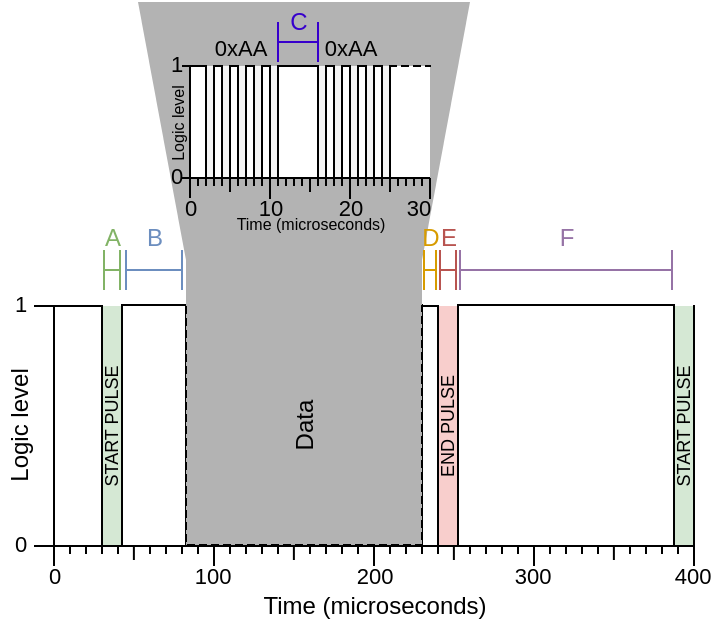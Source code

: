 <mxfile version="12.9.13" type="device"><diagram id="-LvSKuETzAvI5EUrZ2tX" name="Page-1"><mxGraphModel dx="442" dy="338" grid="1" gridSize="2" guides="1" tooltips="1" connect="1" arrows="1" fold="1" page="1" pageScale="1" pageWidth="827" pageHeight="1169" math="0" shadow="0"><root><mxCell id="0"/><mxCell id="1" parent="0"/><mxCell id="C0fEiHyDLn2RpwgU2ioi-88" value="" style="shape=trapezoid;perimeter=trapezoidPerimeter;whiteSpace=wrap;html=1;labelBackgroundColor=none;strokeColor=none;fontColor=#333333;rotation=-180;fillColor=#B3B3B3;size=0.177;" vertex="1" parent="1"><mxGeometry x="122" y="8" width="166" height="158" as="geometry"/></mxCell><mxCell id="rDT69TFVrw3Ahm_1DX8v-3" value="" style="shape=partialRectangle;whiteSpace=wrap;html=1;bottom=1;right=1;left=1;top=0;fillColor=#FFFFFF;routingCenterX=-0.5;shadow=0;strokeColor=#000000;rotation=0;horizontal=1;direction=west;" parent="1" vertex="1"><mxGeometry x="80" y="160" width="24" height="120" as="geometry"/></mxCell><mxCell id="rDT69TFVrw3Ahm_1DX8v-4" value="START PULSE" style="shape=partialRectangle;whiteSpace=wrap;html=1;bottom=0;right=1;left=1;top=1;fillColor=#d5e8d4;routingCenterX=-0.5;shadow=0;strokeColor=#000000;rotation=0;horizontal=0;direction=west;fontSize=9;" parent="1" vertex="1"><mxGeometry x="104" y="160" width="10" height="120" as="geometry"/></mxCell><mxCell id="rDT69TFVrw3Ahm_1DX8v-5" value="" style="shape=partialRectangle;whiteSpace=wrap;html=1;bottom=1;right=1;left=1;top=0;fillColor=#FFFFFF;routingCenterX=-0.5;shadow=0;strokeColor=#000000;rotation=0;horizontal=1;direction=west;" parent="1" vertex="1"><mxGeometry x="114" y="159.5" width="32" height="120" as="geometry"/></mxCell><mxCell id="rDT69TFVrw3Ahm_1DX8v-8" value="" style="shape=partialRectangle;whiteSpace=wrap;html=1;bottom=1;right=1;left=1;top=0;fillColor=#FFFFFF;routingCenterX=-0.5;shadow=0;strokeColor=#000000;rotation=0;horizontal=1;direction=west;" parent="1" vertex="1"><mxGeometry x="264" y="160" width="8" height="120" as="geometry"/></mxCell><mxCell id="rDT69TFVrw3Ahm_1DX8v-21" value="Data" style="shape=partialRectangle;whiteSpace=wrap;html=1;bottom=0;right=1;left=1;top=1;fillColor=#B3B3B3;routingCenterX=-0.5;shadow=0;strokeColor=#000000;rotation=0;horizontal=0;direction=west;dashed=1;" parent="1" vertex="1"><mxGeometry x="146" y="159.5" width="118" height="120" as="geometry"/></mxCell><mxCell id="rDT69TFVrw3Ahm_1DX8v-22" value="END PULSE" style="shape=partialRectangle;whiteSpace=wrap;html=1;bottom=0;right=1;left=1;top=1;fillColor=#f8cecc;routingCenterX=-0.5;shadow=0;strokeColor=#000000;rotation=0;horizontal=0;direction=west;fontSize=9;" parent="1" vertex="1"><mxGeometry x="272" y="160" width="10" height="120" as="geometry"/></mxCell><mxCell id="rDT69TFVrw3Ahm_1DX8v-25" value="" style="shape=crossbar;whiteSpace=wrap;html=1;rounded=1;strokeColor=#000000;fillColor=#B3B3B3;rotation=-90;" parent="1" vertex="1"><mxGeometry x="20" y="210" width="120" height="20" as="geometry"/></mxCell><mxCell id="rDT69TFVrw3Ahm_1DX8v-45" value="" style="group" parent="1" vertex="1" connectable="0"><mxGeometry x="80" y="279.5" width="80" height="10.5" as="geometry"/></mxCell><mxCell id="rDT69TFVrw3Ahm_1DX8v-30" value="" style="endArrow=none;html=1;fontSize=11;" parent="rDT69TFVrw3Ahm_1DX8v-45" edge="1"><mxGeometry width="50" height="50" relative="1" as="geometry"><mxPoint x="24" y="4.5" as="sourcePoint"/><mxPoint x="24.0" y="0.5" as="targetPoint"/></mxGeometry></mxCell><mxCell id="rDT69TFVrw3Ahm_1DX8v-32" value="" style="endArrow=none;html=1;fontSize=11;endSize=6;startSize=6;" parent="rDT69TFVrw3Ahm_1DX8v-45" edge="1"><mxGeometry width="50" height="50" relative="1" as="geometry"><mxPoint x="39.94" y="7.5" as="sourcePoint"/><mxPoint x="39.94" y="0.5" as="targetPoint"/></mxGeometry></mxCell><mxCell id="rDT69TFVrw3Ahm_1DX8v-33" value="" style="endArrow=none;html=1;fontSize=11;" parent="rDT69TFVrw3Ahm_1DX8v-45" edge="1"><mxGeometry width="50" height="50" relative="1" as="geometry"><mxPoint y="0.5" as="sourcePoint"/><mxPoint x="80" y="0.5" as="targetPoint"/></mxGeometry></mxCell><mxCell id="rDT69TFVrw3Ahm_1DX8v-34" value="" style="endArrow=none;html=1;fontSize=11;" parent="rDT69TFVrw3Ahm_1DX8v-45" edge="1"><mxGeometry width="50" height="50" relative="1" as="geometry"><mxPoint y="10.5" as="sourcePoint"/><mxPoint as="targetPoint"/></mxGeometry></mxCell><mxCell id="rDT69TFVrw3Ahm_1DX8v-36" value="" style="endArrow=none;html=1;fontSize=11;" parent="rDT69TFVrw3Ahm_1DX8v-45" edge="1"><mxGeometry width="50" height="50" relative="1" as="geometry"><mxPoint x="32" y="4.5" as="sourcePoint"/><mxPoint x="32.0" y="0.5" as="targetPoint"/></mxGeometry></mxCell><mxCell id="rDT69TFVrw3Ahm_1DX8v-38" value="" style="endArrow=none;html=1;fontSize=11;" parent="rDT69TFVrw3Ahm_1DX8v-45" edge="1"><mxGeometry width="50" height="50" relative="1" as="geometry"><mxPoint x="16" y="4.5" as="sourcePoint"/><mxPoint x="16.0" y="0.5" as="targetPoint"/></mxGeometry></mxCell><mxCell id="rDT69TFVrw3Ahm_1DX8v-39" value="" style="endArrow=none;html=1;fontSize=11;" parent="rDT69TFVrw3Ahm_1DX8v-45" edge="1"><mxGeometry width="50" height="50" relative="1" as="geometry"><mxPoint x="8" y="4.5" as="sourcePoint"/><mxPoint x="8.0" y="0.5" as="targetPoint"/></mxGeometry></mxCell><mxCell id="rDT69TFVrw3Ahm_1DX8v-40" value="" style="endArrow=none;html=1;fontSize=11;" parent="rDT69TFVrw3Ahm_1DX8v-45" edge="1"><mxGeometry width="50" height="50" relative="1" as="geometry"><mxPoint x="80" y="10.5" as="sourcePoint"/><mxPoint x="80" as="targetPoint"/></mxGeometry></mxCell><mxCell id="rDT69TFVrw3Ahm_1DX8v-41" value="" style="endArrow=none;html=1;fontSize=11;" parent="rDT69TFVrw3Ahm_1DX8v-45" edge="1"><mxGeometry width="50" height="50" relative="1" as="geometry"><mxPoint x="64" y="4.5" as="sourcePoint"/><mxPoint x="64.0" y="0.5" as="targetPoint"/></mxGeometry></mxCell><mxCell id="rDT69TFVrw3Ahm_1DX8v-42" value="" style="endArrow=none;html=1;fontSize=11;" parent="rDT69TFVrw3Ahm_1DX8v-45" edge="1"><mxGeometry width="50" height="50" relative="1" as="geometry"><mxPoint x="72" y="4.5" as="sourcePoint"/><mxPoint x="72.0" y="0.5" as="targetPoint"/></mxGeometry></mxCell><mxCell id="rDT69TFVrw3Ahm_1DX8v-43" value="" style="endArrow=none;html=1;fontSize=11;" parent="rDT69TFVrw3Ahm_1DX8v-45" edge="1"><mxGeometry width="50" height="50" relative="1" as="geometry"><mxPoint x="56" y="4.5" as="sourcePoint"/><mxPoint x="56.0" y="0.5" as="targetPoint"/></mxGeometry></mxCell><mxCell id="rDT69TFVrw3Ahm_1DX8v-44" value="" style="endArrow=none;html=1;fontSize=11;" parent="rDT69TFVrw3Ahm_1DX8v-45" edge="1"><mxGeometry width="50" height="50" relative="1" as="geometry"><mxPoint x="48" y="4.5" as="sourcePoint"/><mxPoint x="48.0" y="0.5" as="targetPoint"/></mxGeometry></mxCell><mxCell id="rDT69TFVrw3Ahm_1DX8v-47" value="" style="group" parent="1" vertex="1" connectable="0"><mxGeometry x="160" y="279.5" width="80" height="10.5" as="geometry"/></mxCell><mxCell id="rDT69TFVrw3Ahm_1DX8v-48" value="" style="endArrow=none;html=1;fontSize=11;" parent="rDT69TFVrw3Ahm_1DX8v-47" edge="1"><mxGeometry width="50" height="50" relative="1" as="geometry"><mxPoint x="24" y="4.5" as="sourcePoint"/><mxPoint x="24.0" y="0.5" as="targetPoint"/></mxGeometry></mxCell><mxCell id="rDT69TFVrw3Ahm_1DX8v-49" value="" style="endArrow=none;html=1;fontSize=11;endSize=6;startSize=6;" parent="rDT69TFVrw3Ahm_1DX8v-47" edge="1"><mxGeometry width="50" height="50" relative="1" as="geometry"><mxPoint x="39.94" y="7.5" as="sourcePoint"/><mxPoint x="39.94" y="0.5" as="targetPoint"/></mxGeometry></mxCell><mxCell id="rDT69TFVrw3Ahm_1DX8v-50" value="" style="endArrow=none;html=1;fontSize=11;" parent="rDT69TFVrw3Ahm_1DX8v-47" edge="1"><mxGeometry width="50" height="50" relative="1" as="geometry"><mxPoint y="0.5" as="sourcePoint"/><mxPoint x="80" y="0.5" as="targetPoint"/></mxGeometry></mxCell><mxCell id="rDT69TFVrw3Ahm_1DX8v-51" value="" style="endArrow=none;html=1;fontSize=11;" parent="rDT69TFVrw3Ahm_1DX8v-47" edge="1"><mxGeometry width="50" height="50" relative="1" as="geometry"><mxPoint y="10.5" as="sourcePoint"/><mxPoint as="targetPoint"/></mxGeometry></mxCell><mxCell id="rDT69TFVrw3Ahm_1DX8v-52" value="" style="endArrow=none;html=1;fontSize=11;" parent="rDT69TFVrw3Ahm_1DX8v-47" edge="1"><mxGeometry width="50" height="50" relative="1" as="geometry"><mxPoint x="32" y="4.5" as="sourcePoint"/><mxPoint x="32.0" y="0.5" as="targetPoint"/></mxGeometry></mxCell><mxCell id="rDT69TFVrw3Ahm_1DX8v-53" value="" style="endArrow=none;html=1;fontSize=11;" parent="rDT69TFVrw3Ahm_1DX8v-47" edge="1"><mxGeometry width="50" height="50" relative="1" as="geometry"><mxPoint x="16" y="4.5" as="sourcePoint"/><mxPoint x="16.0" y="0.5" as="targetPoint"/></mxGeometry></mxCell><mxCell id="rDT69TFVrw3Ahm_1DX8v-54" value="" style="endArrow=none;html=1;fontSize=11;" parent="rDT69TFVrw3Ahm_1DX8v-47" edge="1"><mxGeometry width="50" height="50" relative="1" as="geometry"><mxPoint x="8" y="4.5" as="sourcePoint"/><mxPoint x="8.0" y="0.5" as="targetPoint"/></mxGeometry></mxCell><mxCell id="rDT69TFVrw3Ahm_1DX8v-55" value="" style="endArrow=none;html=1;fontSize=11;" parent="rDT69TFVrw3Ahm_1DX8v-47" edge="1"><mxGeometry width="50" height="50" relative="1" as="geometry"><mxPoint x="80" y="10.5" as="sourcePoint"/><mxPoint x="80" as="targetPoint"/></mxGeometry></mxCell><mxCell id="rDT69TFVrw3Ahm_1DX8v-56" value="" style="endArrow=none;html=1;fontSize=11;" parent="rDT69TFVrw3Ahm_1DX8v-47" edge="1"><mxGeometry width="50" height="50" relative="1" as="geometry"><mxPoint x="64" y="4.5" as="sourcePoint"/><mxPoint x="64.0" y="0.5" as="targetPoint"/></mxGeometry></mxCell><mxCell id="rDT69TFVrw3Ahm_1DX8v-57" value="" style="endArrow=none;html=1;fontSize=11;" parent="rDT69TFVrw3Ahm_1DX8v-47" edge="1"><mxGeometry width="50" height="50" relative="1" as="geometry"><mxPoint x="72" y="4.5" as="sourcePoint"/><mxPoint x="72.0" y="0.5" as="targetPoint"/></mxGeometry></mxCell><mxCell id="rDT69TFVrw3Ahm_1DX8v-58" value="" style="endArrow=none;html=1;fontSize=11;" parent="rDT69TFVrw3Ahm_1DX8v-47" edge="1"><mxGeometry width="50" height="50" relative="1" as="geometry"><mxPoint x="56" y="4.5" as="sourcePoint"/><mxPoint x="56.0" y="0.5" as="targetPoint"/></mxGeometry></mxCell><mxCell id="rDT69TFVrw3Ahm_1DX8v-59" value="" style="endArrow=none;html=1;fontSize=11;" parent="rDT69TFVrw3Ahm_1DX8v-47" edge="1"><mxGeometry width="50" height="50" relative="1" as="geometry"><mxPoint x="48" y="4.5" as="sourcePoint"/><mxPoint x="48.0" y="0.5" as="targetPoint"/></mxGeometry></mxCell><mxCell id="rDT69TFVrw3Ahm_1DX8v-60" value="" style="group" parent="1" vertex="1" connectable="0"><mxGeometry x="240" y="279.5" width="80" height="10.5" as="geometry"/></mxCell><mxCell id="rDT69TFVrw3Ahm_1DX8v-61" value="" style="endArrow=none;html=1;fontSize=11;" parent="rDT69TFVrw3Ahm_1DX8v-60" edge="1"><mxGeometry width="50" height="50" relative="1" as="geometry"><mxPoint x="24" y="4.5" as="sourcePoint"/><mxPoint x="24.0" y="0.5" as="targetPoint"/></mxGeometry></mxCell><mxCell id="rDT69TFVrw3Ahm_1DX8v-62" value="" style="endArrow=none;html=1;fontSize=11;endSize=6;startSize=6;" parent="rDT69TFVrw3Ahm_1DX8v-60" edge="1"><mxGeometry width="50" height="50" relative="1" as="geometry"><mxPoint x="39.94" y="7.5" as="sourcePoint"/><mxPoint x="39.94" y="0.5" as="targetPoint"/></mxGeometry></mxCell><mxCell id="rDT69TFVrw3Ahm_1DX8v-63" value="" style="endArrow=none;html=1;fontSize=11;" parent="rDT69TFVrw3Ahm_1DX8v-60" edge="1"><mxGeometry width="50" height="50" relative="1" as="geometry"><mxPoint y="0.5" as="sourcePoint"/><mxPoint x="80" y="0.5" as="targetPoint"/></mxGeometry></mxCell><mxCell id="rDT69TFVrw3Ahm_1DX8v-64" value="" style="endArrow=none;html=1;fontSize=11;" parent="rDT69TFVrw3Ahm_1DX8v-60" edge="1"><mxGeometry width="50" height="50" relative="1" as="geometry"><mxPoint y="10.5" as="sourcePoint"/><mxPoint as="targetPoint"/></mxGeometry></mxCell><mxCell id="rDT69TFVrw3Ahm_1DX8v-65" value="" style="endArrow=none;html=1;fontSize=11;" parent="rDT69TFVrw3Ahm_1DX8v-60" edge="1"><mxGeometry width="50" height="50" relative="1" as="geometry"><mxPoint x="32" y="4.5" as="sourcePoint"/><mxPoint x="32.0" y="0.5" as="targetPoint"/></mxGeometry></mxCell><mxCell id="rDT69TFVrw3Ahm_1DX8v-66" value="" style="endArrow=none;html=1;fontSize=11;" parent="rDT69TFVrw3Ahm_1DX8v-60" edge="1"><mxGeometry width="50" height="50" relative="1" as="geometry"><mxPoint x="16" y="4.5" as="sourcePoint"/><mxPoint x="16.0" y="0.5" as="targetPoint"/></mxGeometry></mxCell><mxCell id="rDT69TFVrw3Ahm_1DX8v-67" value="" style="endArrow=none;html=1;fontSize=11;" parent="rDT69TFVrw3Ahm_1DX8v-60" edge="1"><mxGeometry width="50" height="50" relative="1" as="geometry"><mxPoint x="8" y="4.5" as="sourcePoint"/><mxPoint x="8.0" y="0.5" as="targetPoint"/></mxGeometry></mxCell><mxCell id="rDT69TFVrw3Ahm_1DX8v-68" value="" style="endArrow=none;html=1;fontSize=11;" parent="rDT69TFVrw3Ahm_1DX8v-60" edge="1"><mxGeometry width="50" height="50" relative="1" as="geometry"><mxPoint x="80" y="10.5" as="sourcePoint"/><mxPoint x="80" as="targetPoint"/></mxGeometry></mxCell><mxCell id="rDT69TFVrw3Ahm_1DX8v-69" value="" style="endArrow=none;html=1;fontSize=11;" parent="rDT69TFVrw3Ahm_1DX8v-60" edge="1"><mxGeometry width="50" height="50" relative="1" as="geometry"><mxPoint x="64" y="4.5" as="sourcePoint"/><mxPoint x="64.0" y="0.5" as="targetPoint"/></mxGeometry></mxCell><mxCell id="rDT69TFVrw3Ahm_1DX8v-70" value="" style="endArrow=none;html=1;fontSize=11;" parent="rDT69TFVrw3Ahm_1DX8v-60" edge="1"><mxGeometry width="50" height="50" relative="1" as="geometry"><mxPoint x="72" y="4.5" as="sourcePoint"/><mxPoint x="72.0" y="0.5" as="targetPoint"/></mxGeometry></mxCell><mxCell id="rDT69TFVrw3Ahm_1DX8v-71" value="" style="endArrow=none;html=1;fontSize=11;" parent="rDT69TFVrw3Ahm_1DX8v-60" edge="1"><mxGeometry width="50" height="50" relative="1" as="geometry"><mxPoint x="56" y="4.5" as="sourcePoint"/><mxPoint x="56.0" y="0.5" as="targetPoint"/></mxGeometry></mxCell><mxCell id="rDT69TFVrw3Ahm_1DX8v-72" value="" style="endArrow=none;html=1;fontSize=11;" parent="rDT69TFVrw3Ahm_1DX8v-60" edge="1"><mxGeometry width="50" height="50" relative="1" as="geometry"><mxPoint x="48" y="4.5" as="sourcePoint"/><mxPoint x="48.0" y="0.5" as="targetPoint"/></mxGeometry></mxCell><mxCell id="rDT69TFVrw3Ahm_1DX8v-73" value="" style="group" parent="1" vertex="1" connectable="0"><mxGeometry x="320" y="279.5" width="80" height="10.5" as="geometry"/></mxCell><mxCell id="rDT69TFVrw3Ahm_1DX8v-74" value="" style="endArrow=none;html=1;fontSize=11;" parent="rDT69TFVrw3Ahm_1DX8v-73" edge="1"><mxGeometry width="50" height="50" relative="1" as="geometry"><mxPoint x="24" y="4.5" as="sourcePoint"/><mxPoint x="24.0" y="0.5" as="targetPoint"/></mxGeometry></mxCell><mxCell id="rDT69TFVrw3Ahm_1DX8v-75" value="" style="endArrow=none;html=1;fontSize=11;endSize=6;startSize=6;" parent="rDT69TFVrw3Ahm_1DX8v-73" edge="1"><mxGeometry width="50" height="50" relative="1" as="geometry"><mxPoint x="39.94" y="7.5" as="sourcePoint"/><mxPoint x="39.94" y="0.5" as="targetPoint"/></mxGeometry></mxCell><mxCell id="rDT69TFVrw3Ahm_1DX8v-76" value="" style="endArrow=none;html=1;fontSize=11;" parent="rDT69TFVrw3Ahm_1DX8v-73" edge="1"><mxGeometry width="50" height="50" relative="1" as="geometry"><mxPoint y="0.5" as="sourcePoint"/><mxPoint x="80" y="0.5" as="targetPoint"/></mxGeometry></mxCell><mxCell id="rDT69TFVrw3Ahm_1DX8v-77" value="" style="endArrow=none;html=1;fontSize=11;" parent="rDT69TFVrw3Ahm_1DX8v-73" edge="1"><mxGeometry width="50" height="50" relative="1" as="geometry"><mxPoint y="10.5" as="sourcePoint"/><mxPoint as="targetPoint"/></mxGeometry></mxCell><mxCell id="rDT69TFVrw3Ahm_1DX8v-78" value="" style="endArrow=none;html=1;fontSize=11;" parent="rDT69TFVrw3Ahm_1DX8v-73" edge="1"><mxGeometry width="50" height="50" relative="1" as="geometry"><mxPoint x="32" y="4.5" as="sourcePoint"/><mxPoint x="32.0" y="0.5" as="targetPoint"/></mxGeometry></mxCell><mxCell id="rDT69TFVrw3Ahm_1DX8v-79" value="" style="endArrow=none;html=1;fontSize=11;" parent="rDT69TFVrw3Ahm_1DX8v-73" edge="1"><mxGeometry width="50" height="50" relative="1" as="geometry"><mxPoint x="16" y="4.5" as="sourcePoint"/><mxPoint x="16.0" y="0.5" as="targetPoint"/></mxGeometry></mxCell><mxCell id="rDT69TFVrw3Ahm_1DX8v-80" value="" style="endArrow=none;html=1;fontSize=11;" parent="rDT69TFVrw3Ahm_1DX8v-73" edge="1"><mxGeometry width="50" height="50" relative="1" as="geometry"><mxPoint x="8" y="4.5" as="sourcePoint"/><mxPoint x="8.0" y="0.5" as="targetPoint"/></mxGeometry></mxCell><mxCell id="rDT69TFVrw3Ahm_1DX8v-81" value="" style="endArrow=none;html=1;fontSize=11;" parent="rDT69TFVrw3Ahm_1DX8v-73" edge="1"><mxGeometry width="50" height="50" relative="1" as="geometry"><mxPoint x="80" y="10.5" as="sourcePoint"/><mxPoint x="80" as="targetPoint"/></mxGeometry></mxCell><mxCell id="rDT69TFVrw3Ahm_1DX8v-82" value="" style="endArrow=none;html=1;fontSize=11;" parent="rDT69TFVrw3Ahm_1DX8v-73" edge="1"><mxGeometry width="50" height="50" relative="1" as="geometry"><mxPoint x="64" y="4.5" as="sourcePoint"/><mxPoint x="64.0" y="0.5" as="targetPoint"/></mxGeometry></mxCell><mxCell id="rDT69TFVrw3Ahm_1DX8v-83" value="" style="endArrow=none;html=1;fontSize=11;" parent="rDT69TFVrw3Ahm_1DX8v-73" edge="1"><mxGeometry width="50" height="50" relative="1" as="geometry"><mxPoint x="72" y="4.5" as="sourcePoint"/><mxPoint x="72.0" y="0.5" as="targetPoint"/></mxGeometry></mxCell><mxCell id="rDT69TFVrw3Ahm_1DX8v-84" value="" style="endArrow=none;html=1;fontSize=11;" parent="rDT69TFVrw3Ahm_1DX8v-73" edge="1"><mxGeometry width="50" height="50" relative="1" as="geometry"><mxPoint x="56" y="4.5" as="sourcePoint"/><mxPoint x="56.0" y="0.5" as="targetPoint"/></mxGeometry></mxCell><mxCell id="rDT69TFVrw3Ahm_1DX8v-85" value="" style="endArrow=none;html=1;fontSize=11;" parent="rDT69TFVrw3Ahm_1DX8v-73" edge="1"><mxGeometry width="50" height="50" relative="1" as="geometry"><mxPoint x="48" y="4.5" as="sourcePoint"/><mxPoint x="48.0" y="0.5" as="targetPoint"/></mxGeometry></mxCell><mxCell id="rDT69TFVrw3Ahm_1DX8v-99" value="1" style="text;html=1;align=center;verticalAlign=middle;resizable=0;points=[];autosize=1;fontSize=11;" parent="1" vertex="1"><mxGeometry x="54" y="150" width="18" height="18" as="geometry"/></mxCell><mxCell id="rDT69TFVrw3Ahm_1DX8v-100" value="0" style="text;html=1;align=center;verticalAlign=middle;resizable=0;points=[];autosize=1;fontSize=11;" parent="1" vertex="1"><mxGeometry x="54" y="270" width="18" height="18" as="geometry"/></mxCell><mxCell id="rDT69TFVrw3Ahm_1DX8v-101" value="0" style="text;html=1;align=center;verticalAlign=middle;resizable=0;points=[];autosize=1;fontSize=11;" parent="1" vertex="1"><mxGeometry x="71" y="286" width="18" height="18" as="geometry"/></mxCell><mxCell id="rDT69TFVrw3Ahm_1DX8v-102" value="100&lt;br&gt;" style="text;html=1;align=center;verticalAlign=middle;resizable=0;points=[];autosize=1;fontSize=11;" parent="1" vertex="1"><mxGeometry x="144" y="286" width="30" height="18" as="geometry"/></mxCell><mxCell id="rDT69TFVrw3Ahm_1DX8v-103" value="200" style="text;html=1;align=center;verticalAlign=middle;resizable=0;points=[];autosize=1;fontSize=11;" parent="1" vertex="1"><mxGeometry x="225" y="286" width="30" height="18" as="geometry"/></mxCell><mxCell id="rDT69TFVrw3Ahm_1DX8v-105" value="300" style="text;html=1;align=center;verticalAlign=middle;resizable=0;points=[];autosize=1;fontSize=11;" parent="1" vertex="1"><mxGeometry x="304" y="286" width="30" height="18" as="geometry"/></mxCell><mxCell id="rDT69TFVrw3Ahm_1DX8v-106" value="400" style="text;html=1;align=center;verticalAlign=middle;resizable=0;points=[];autosize=1;fontSize=11;" parent="1" vertex="1"><mxGeometry x="384" y="286" width="30" height="18" as="geometry"/></mxCell><mxCell id="C0fEiHyDLn2RpwgU2ioi-1" value="" style="shape=partialRectangle;whiteSpace=wrap;html=1;bottom=1;right=1;left=1;top=0;fillColor=#FFFFFF;routingCenterX=-0.5;shadow=0;strokeColor=#000000;rotation=0;horizontal=1;direction=west;" vertex="1" parent="1"><mxGeometry x="282" y="159.5" width="108" height="120" as="geometry"/></mxCell><mxCell id="C0fEiHyDLn2RpwgU2ioi-2" value="START PULSE" style="shape=partialRectangle;whiteSpace=wrap;html=1;bottom=0;right=1;left=1;top=1;fillColor=#d5e8d4;routingCenterX=-0.5;shadow=0;strokeColor=#000000;rotation=0;horizontal=0;direction=west;fontSize=9;" vertex="1" parent="1"><mxGeometry x="390" y="160" width="10" height="120" as="geometry"/></mxCell><mxCell id="C0fEiHyDLn2RpwgU2ioi-3" value="Time (microseconds)" style="text;html=1;align=center;verticalAlign=middle;resizable=0;points=[];autosize=1;" vertex="1" parent="1"><mxGeometry x="178" y="300" width="124" height="20" as="geometry"/></mxCell><mxCell id="C0fEiHyDLn2RpwgU2ioi-4" value="Logic level" style="text;html=1;align=center;verticalAlign=middle;resizable=0;points=[];autosize=1;rotation=-90;" vertex="1" parent="1"><mxGeometry x="29" y="210" width="68" height="20" as="geometry"/></mxCell><mxCell id="C0fEiHyDLn2RpwgU2ioi-5" value="" style="shape=crossbar;whiteSpace=wrap;html=1;rounded=1;strokeColor=#82b366;fillColor=#d5e8d4;rotation=0;" vertex="1" parent="1"><mxGeometry x="105" y="132" width="8" height="20" as="geometry"/></mxCell><mxCell id="C0fEiHyDLn2RpwgU2ioi-6" value="" style="shape=crossbar;whiteSpace=wrap;html=1;rounded=1;fillColor=#ffe6cc;strokeColor=#d79b00;" vertex="1" parent="1"><mxGeometry x="265" y="132" width="6" height="20" as="geometry"/></mxCell><mxCell id="C0fEiHyDLn2RpwgU2ioi-9" value="" style="shape=crossbar;whiteSpace=wrap;html=1;rounded=1;strokeColor=#6c8ebf;fillColor=#dae8fc;rotation=0;" vertex="1" parent="1"><mxGeometry x="116" y="132" width="28" height="20" as="geometry"/></mxCell><mxCell id="C0fEiHyDLn2RpwgU2ioi-10" value="" style="shape=crossbar;whiteSpace=wrap;html=1;rounded=1;fillColor=#f8cecc;strokeColor=#b85450;" vertex="1" parent="1"><mxGeometry x="273" y="132" width="8" height="20" as="geometry"/></mxCell><mxCell id="C0fEiHyDLn2RpwgU2ioi-11" value="" style="shape=crossbar;whiteSpace=wrap;html=1;rounded=1;fillColor=#e1d5e7;strokeColor=#9673a6;" vertex="1" parent="1"><mxGeometry x="283" y="132" width="106" height="20" as="geometry"/></mxCell><mxCell id="C0fEiHyDLn2RpwgU2ioi-12" value="A" style="text;html=1;align=center;verticalAlign=middle;resizable=0;points=[];autosize=1;fontColor=#82B366;strokeColor=none;" vertex="1" parent="1"><mxGeometry x="99" y="116" width="20" height="20" as="geometry"/></mxCell><mxCell id="C0fEiHyDLn2RpwgU2ioi-13" value="B" style="text;html=1;align=center;verticalAlign=middle;resizable=0;points=[];autosize=1;fontColor=#6C8EBF;strokeColor=none;" vertex="1" parent="1"><mxGeometry x="120" y="116" width="20" height="20" as="geometry"/></mxCell><mxCell id="C0fEiHyDLn2RpwgU2ioi-14" value="D" style="text;html=1;align=center;verticalAlign=middle;resizable=0;points=[];autosize=1;fontColor=#D79B00;strokeColor=none;labelBackgroundColor=none;" vertex="1" parent="1"><mxGeometry x="258" y="116" width="20" height="20" as="geometry"/></mxCell><mxCell id="C0fEiHyDLn2RpwgU2ioi-15" value="E" style="text;html=1;align=center;verticalAlign=middle;resizable=0;points=[];autosize=1;fontColor=#B85450;strokeColor=none;labelBackgroundColor=none;" vertex="1" parent="1"><mxGeometry x="267" y="116" width="20" height="20" as="geometry"/></mxCell><mxCell id="C0fEiHyDLn2RpwgU2ioi-16" value="F" style="text;html=1;align=center;verticalAlign=middle;resizable=0;points=[];autosize=1;fontColor=#9673A6;strokeColor=none;labelBackgroundColor=none;" vertex="1" parent="1"><mxGeometry x="327" y="116" width="18" height="20" as="geometry"/></mxCell><mxCell id="C0fEiHyDLn2RpwgU2ioi-17" value="" style="shape=partialRectangle;whiteSpace=wrap;html=1;bottom=0;right=0;left=0;top=0;fillColor=#B3B3B3;routingCenterX=-0.5;shadow=0;strokeColor=#000000;rotation=0;horizontal=0;direction=west;dashed=1;" vertex="1" parent="1"><mxGeometry x="146" y="130" width="118" height="29.5" as="geometry"/></mxCell><mxCell id="C0fEiHyDLn2RpwgU2ioi-18" value="" style="shape=partialRectangle;whiteSpace=wrap;html=1;bottom=1;right=1;left=1;top=0;fillColor=#FFFFFF;routingCenterX=-0.5;shadow=0;strokeColor=#000000;rotation=0;horizontal=1;direction=west;" vertex="1" parent="1"><mxGeometry x="148" y="40" width="8" height="56" as="geometry"/></mxCell><mxCell id="C0fEiHyDLn2RpwgU2ioi-19" value="" style="shape=partialRectangle;whiteSpace=wrap;html=1;bottom=0;right=1;left=1;top=1;routingCenterX=-0.5;shadow=0;rotation=0;horizontal=0;direction=west;fontSize=9;fillColor=#f5f5f5;strokeColor=#000000;fontColor=#333333;" vertex="1" parent="1"><mxGeometry x="156" y="40" width="4" height="56" as="geometry"/></mxCell><mxCell id="C0fEiHyDLn2RpwgU2ioi-21" value="" style="shape=crossbar;whiteSpace=wrap;html=1;rounded=1;strokeColor=#000000;fillColor=#B3B3B3;rotation=-90;" vertex="1" parent="1"><mxGeometry x="120" y="64" width="56" height="8" as="geometry"/></mxCell><mxCell id="C0fEiHyDLn2RpwgU2ioi-37" value="1" style="text;html=1;align=center;verticalAlign=middle;resizable=0;points=[];autosize=1;fontSize=11;" vertex="1" parent="1"><mxGeometry x="132" y="30" width="18" height="18" as="geometry"/></mxCell><mxCell id="C0fEiHyDLn2RpwgU2ioi-38" value="0" style="text;html=1;align=center;verticalAlign=middle;resizable=0;points=[];autosize=1;fontSize=11;" vertex="1" parent="1"><mxGeometry x="132" y="86" width="18" height="18" as="geometry"/></mxCell><mxCell id="C0fEiHyDLn2RpwgU2ioi-39" value="0" style="text;html=1;align=center;verticalAlign=middle;resizable=0;points=[];autosize=1;fontSize=11;" vertex="1" parent="1"><mxGeometry x="139" y="102" width="18" height="18" as="geometry"/></mxCell><mxCell id="C0fEiHyDLn2RpwgU2ioi-48" value="" style="shape=partialRectangle;whiteSpace=wrap;html=1;bottom=1;right=1;left=1;top=0;fillColor=#FFFFFF;routingCenterX=-0.5;shadow=0;strokeColor=#000000;rotation=0;horizontal=1;direction=west;" vertex="1" parent="1"><mxGeometry x="160" y="40" width="4" height="56" as="geometry"/></mxCell><mxCell id="C0fEiHyDLn2RpwgU2ioi-49" value="" style="shape=partialRectangle;whiteSpace=wrap;html=1;bottom=0;right=1;left=1;top=1;routingCenterX=-0.5;shadow=0;rotation=0;horizontal=0;direction=west;fontSize=9;fontColor=#333333;fillColor=#f5f5f5;" vertex="1" parent="1"><mxGeometry x="164" y="40" width="4" height="56" as="geometry"/></mxCell><mxCell id="C0fEiHyDLn2RpwgU2ioi-50" value="" style="shape=partialRectangle;whiteSpace=wrap;html=1;bottom=1;right=1;left=1;top=0;fillColor=#FFFFFF;routingCenterX=-0.5;shadow=0;strokeColor=#000000;rotation=0;horizontal=1;direction=west;" vertex="1" parent="1"><mxGeometry x="168" y="40" width="4" height="56" as="geometry"/></mxCell><mxCell id="C0fEiHyDLn2RpwgU2ioi-51" value="" style="shape=partialRectangle;whiteSpace=wrap;html=1;bottom=0;right=1;left=1;top=1;routingCenterX=-0.5;shadow=0;rotation=0;horizontal=0;direction=west;fontSize=9;fontColor=#333333;fillColor=#f5f5f5;" vertex="1" parent="1"><mxGeometry x="172" y="40" width="4" height="56" as="geometry"/></mxCell><mxCell id="C0fEiHyDLn2RpwgU2ioi-52" value="" style="shape=partialRectangle;whiteSpace=wrap;html=1;bottom=1;right=1;left=1;top=0;fillColor=#FFFFFF;routingCenterX=-0.5;shadow=0;strokeColor=#000000;rotation=0;horizontal=1;direction=west;" vertex="1" parent="1"><mxGeometry x="176" y="40" width="4" height="56" as="geometry"/></mxCell><mxCell id="C0fEiHyDLn2RpwgU2ioi-53" value="" style="shape=partialRectangle;whiteSpace=wrap;html=1;bottom=0;right=1;left=1;top=1;routingCenterX=-0.5;shadow=0;rotation=0;horizontal=0;direction=west;fontSize=9;fontColor=#333333;fillColor=#f5f5f5;" vertex="1" parent="1"><mxGeometry x="180" y="40" width="4" height="56" as="geometry"/></mxCell><mxCell id="C0fEiHyDLn2RpwgU2ioi-54" value="" style="shape=partialRectangle;whiteSpace=wrap;html=1;bottom=1;right=1;left=1;top=0;fillColor=#FFFFFF;routingCenterX=-0.5;shadow=0;strokeColor=#000000;rotation=0;horizontal=1;direction=west;" vertex="1" parent="1"><mxGeometry x="184" y="40" width="4" height="56" as="geometry"/></mxCell><mxCell id="C0fEiHyDLn2RpwgU2ioi-55" value="" style="shape=partialRectangle;whiteSpace=wrap;html=1;bottom=0;right=1;left=1;top=1;routingCenterX=-0.5;shadow=0;rotation=0;horizontal=0;direction=west;fontSize=9;fontColor=#333333;fillColor=#f5f5f5;" vertex="1" parent="1"><mxGeometry x="188" y="40" width="4" height="56" as="geometry"/></mxCell><mxCell id="C0fEiHyDLn2RpwgU2ioi-56" value="" style="shape=partialRectangle;whiteSpace=wrap;html=1;bottom=1;right=1;left=1;top=0;fillColor=#FFFFFF;routingCenterX=-0.5;shadow=0;strokeColor=#000000;rotation=0;horizontal=1;direction=west;" vertex="1" parent="1"><mxGeometry x="192" y="40" width="20" height="56" as="geometry"/></mxCell><mxCell id="C0fEiHyDLn2RpwgU2ioi-68" value="" style="shape=partialRectangle;whiteSpace=wrap;html=1;bottom=0;right=1;left=1;top=1;routingCenterX=-0.5;shadow=0;rotation=0;horizontal=0;direction=west;fontSize=9;fillColor=#f5f5f5;strokeColor=#000000;fontColor=#333333;" vertex="1" parent="1"><mxGeometry x="212" y="40" width="4" height="56" as="geometry"/></mxCell><mxCell id="C0fEiHyDLn2RpwgU2ioi-69" value="" style="shape=partialRectangle;whiteSpace=wrap;html=1;bottom=1;right=1;left=1;top=0;fillColor=#FFFFFF;routingCenterX=-0.5;shadow=0;strokeColor=#000000;rotation=0;horizontal=1;direction=west;" vertex="1" parent="1"><mxGeometry x="216" y="40" width="4" height="56" as="geometry"/></mxCell><mxCell id="C0fEiHyDLn2RpwgU2ioi-70" value="" style="shape=partialRectangle;whiteSpace=wrap;html=1;bottom=0;right=1;left=1;top=1;routingCenterX=-0.5;shadow=0;rotation=0;horizontal=0;direction=west;fontSize=9;fontColor=#333333;fillColor=#f5f5f5;" vertex="1" parent="1"><mxGeometry x="220" y="40" width="4" height="56" as="geometry"/></mxCell><mxCell id="C0fEiHyDLn2RpwgU2ioi-71" value="" style="shape=partialRectangle;whiteSpace=wrap;html=1;bottom=1;right=1;left=1;top=0;fillColor=#FFFFFF;routingCenterX=-0.5;shadow=0;strokeColor=#000000;rotation=0;horizontal=1;direction=west;" vertex="1" parent="1"><mxGeometry x="224" y="40" width="4" height="56" as="geometry"/></mxCell><mxCell id="C0fEiHyDLn2RpwgU2ioi-72" value="" style="shape=partialRectangle;whiteSpace=wrap;html=1;bottom=0;right=1;left=1;top=1;routingCenterX=-0.5;shadow=0;rotation=0;horizontal=0;direction=west;fontSize=9;fontColor=#333333;fillColor=#f5f5f5;" vertex="1" parent="1"><mxGeometry x="228" y="40" width="4" height="56" as="geometry"/></mxCell><mxCell id="C0fEiHyDLn2RpwgU2ioi-73" value="" style="shape=partialRectangle;whiteSpace=wrap;html=1;bottom=1;right=1;left=1;top=0;fillColor=#FFFFFF;routingCenterX=-0.5;shadow=0;strokeColor=#000000;rotation=0;horizontal=1;direction=west;" vertex="1" parent="1"><mxGeometry x="232" y="40" width="4" height="56" as="geometry"/></mxCell><mxCell id="C0fEiHyDLn2RpwgU2ioi-74" value="" style="shape=partialRectangle;whiteSpace=wrap;html=1;bottom=0;right=1;left=1;top=1;routingCenterX=-0.5;shadow=0;rotation=0;horizontal=0;direction=west;fontSize=9;fontColor=#333333;fillColor=#f5f5f5;" vertex="1" parent="1"><mxGeometry x="236" y="40" width="4" height="56" as="geometry"/></mxCell><mxCell id="C0fEiHyDLn2RpwgU2ioi-75" value="" style="shape=partialRectangle;whiteSpace=wrap;html=1;bottom=1;right=1;left=1;top=0;fillColor=#FFFFFF;routingCenterX=-0.5;shadow=0;strokeColor=#000000;rotation=0;horizontal=1;direction=west;" vertex="1" parent="1"><mxGeometry x="240" y="40" width="4" height="56" as="geometry"/></mxCell><mxCell id="C0fEiHyDLn2RpwgU2ioi-23" value="" style="endArrow=none;html=1;fontSize=11;" edge="1" parent="1"><mxGeometry width="50" height="50" relative="1" as="geometry"><mxPoint x="160" y="100" as="sourcePoint"/><mxPoint x="160.0" y="96.0" as="targetPoint"/></mxGeometry></mxCell><mxCell id="C0fEiHyDLn2RpwgU2ioi-24" value="" style="endArrow=none;html=1;fontSize=11;endSize=6;startSize=6;" edge="1" parent="1"><mxGeometry width="50" height="50" relative="1" as="geometry"><mxPoint x="168" y="103" as="sourcePoint"/><mxPoint x="168.0" y="96.0" as="targetPoint"/></mxGeometry></mxCell><mxCell id="C0fEiHyDLn2RpwgU2ioi-26" value="" style="endArrow=none;html=1;fontSize=11;" edge="1" parent="1"><mxGeometry width="50" height="50" relative="1" as="geometry"><mxPoint x="148" y="106" as="sourcePoint"/><mxPoint x="148" y="95.5" as="targetPoint"/></mxGeometry></mxCell><mxCell id="C0fEiHyDLn2RpwgU2ioi-27" value="" style="endArrow=none;html=1;fontSize=11;" edge="1" parent="1"><mxGeometry width="50" height="50" relative="1" as="geometry"><mxPoint x="164" y="100.0" as="sourcePoint"/><mxPoint x="164.0" y="96.0" as="targetPoint"/></mxGeometry></mxCell><mxCell id="C0fEiHyDLn2RpwgU2ioi-28" value="" style="endArrow=none;html=1;fontSize=11;" edge="1" parent="1"><mxGeometry width="50" height="50" relative="1" as="geometry"><mxPoint x="156" y="100.0" as="sourcePoint"/><mxPoint x="156.0" y="96.0" as="targetPoint"/></mxGeometry></mxCell><mxCell id="C0fEiHyDLn2RpwgU2ioi-29" value="" style="endArrow=none;html=1;fontSize=11;" edge="1" parent="1"><mxGeometry width="50" height="50" relative="1" as="geometry"><mxPoint x="151.99" y="100.0" as="sourcePoint"/><mxPoint x="151.99" y="96.0" as="targetPoint"/></mxGeometry></mxCell><mxCell id="C0fEiHyDLn2RpwgU2ioi-41" value="" style="endArrow=none;html=1;fontSize=11;" edge="1" parent="1"><mxGeometry width="50" height="50" relative="1" as="geometry"><mxPoint x="184" y="100" as="sourcePoint"/><mxPoint x="184.0" y="96.0" as="targetPoint"/></mxGeometry></mxCell><mxCell id="C0fEiHyDLn2RpwgU2ioi-44" value="" style="endArrow=none;html=1;fontSize=11;" edge="1" parent="1"><mxGeometry width="50" height="50" relative="1" as="geometry"><mxPoint x="176" y="100.0" as="sourcePoint"/><mxPoint x="176.0" y="96.0" as="targetPoint"/></mxGeometry></mxCell><mxCell id="C0fEiHyDLn2RpwgU2ioi-45" value="" style="endArrow=none;html=1;fontSize=11;" edge="1" parent="1"><mxGeometry width="50" height="50" relative="1" as="geometry"><mxPoint x="180" y="100.0" as="sourcePoint"/><mxPoint x="180.0" y="96.0" as="targetPoint"/></mxGeometry></mxCell><mxCell id="C0fEiHyDLn2RpwgU2ioi-47" value="" style="endArrow=none;html=1;fontSize=11;" edge="1" parent="1"><mxGeometry width="50" height="50" relative="1" as="geometry"><mxPoint x="172" y="100.0" as="sourcePoint"/><mxPoint x="172.0" y="96.0" as="targetPoint"/></mxGeometry></mxCell><mxCell id="C0fEiHyDLn2RpwgU2ioi-57" value="" style="endArrow=none;html=1;fontSize=11;" edge="1" parent="1"><mxGeometry width="50" height="50" relative="1" as="geometry"><mxPoint x="188" y="106.5" as="sourcePoint"/><mxPoint x="188" y="96" as="targetPoint"/></mxGeometry></mxCell><mxCell id="C0fEiHyDLn2RpwgU2ioi-58" value="" style="endArrow=none;html=1;fontSize=11;" edge="1" parent="1"><mxGeometry width="50" height="50" relative="1" as="geometry"><mxPoint x="200.01" y="100" as="sourcePoint"/><mxPoint x="200.01" y="96.0" as="targetPoint"/></mxGeometry></mxCell><mxCell id="C0fEiHyDLn2RpwgU2ioi-59" value="" style="endArrow=none;html=1;fontSize=11;endSize=6;startSize=6;" edge="1" parent="1"><mxGeometry width="50" height="50" relative="1" as="geometry"><mxPoint x="208.01" y="103" as="sourcePoint"/><mxPoint x="208.01" y="96.0" as="targetPoint"/></mxGeometry></mxCell><mxCell id="C0fEiHyDLn2RpwgU2ioi-60" value="" style="endArrow=none;html=1;fontSize=11;" edge="1" parent="1"><mxGeometry width="50" height="50" relative="1" as="geometry"><mxPoint x="204.01" y="100.0" as="sourcePoint"/><mxPoint x="204.01" y="96.0" as="targetPoint"/></mxGeometry></mxCell><mxCell id="C0fEiHyDLn2RpwgU2ioi-61" value="" style="endArrow=none;html=1;fontSize=11;" edge="1" parent="1"><mxGeometry width="50" height="50" relative="1" as="geometry"><mxPoint x="196.01" y="100.0" as="sourcePoint"/><mxPoint x="196.01" y="96.0" as="targetPoint"/></mxGeometry></mxCell><mxCell id="C0fEiHyDLn2RpwgU2ioi-62" value="" style="endArrow=none;html=1;fontSize=11;" edge="1" parent="1"><mxGeometry width="50" height="50" relative="1" as="geometry"><mxPoint x="192.0" y="100.0" as="sourcePoint"/><mxPoint x="192.0" y="96.0" as="targetPoint"/></mxGeometry></mxCell><mxCell id="C0fEiHyDLn2RpwgU2ioi-63" value="" style="endArrow=none;html=1;fontSize=11;" edge="1" parent="1"><mxGeometry width="50" height="50" relative="1" as="geometry"><mxPoint x="224.01" y="100" as="sourcePoint"/><mxPoint x="224.01" y="96.0" as="targetPoint"/></mxGeometry></mxCell><mxCell id="C0fEiHyDLn2RpwgU2ioi-64" value="" style="endArrow=none;html=1;fontSize=11;" edge="1" parent="1"><mxGeometry width="50" height="50" relative="1" as="geometry"><mxPoint x="216.01" y="100.0" as="sourcePoint"/><mxPoint x="216.01" y="96.0" as="targetPoint"/></mxGeometry></mxCell><mxCell id="C0fEiHyDLn2RpwgU2ioi-65" value="" style="endArrow=none;html=1;fontSize=11;" edge="1" parent="1"><mxGeometry width="50" height="50" relative="1" as="geometry"><mxPoint x="220.01" y="100.0" as="sourcePoint"/><mxPoint x="220.01" y="96.0" as="targetPoint"/></mxGeometry></mxCell><mxCell id="C0fEiHyDLn2RpwgU2ioi-66" value="" style="endArrow=none;html=1;fontSize=11;" edge="1" parent="1"><mxGeometry width="50" height="50" relative="1" as="geometry"><mxPoint x="212.01" y="100.0" as="sourcePoint"/><mxPoint x="212.01" y="96.0" as="targetPoint"/></mxGeometry></mxCell><mxCell id="C0fEiHyDLn2RpwgU2ioi-67" value="" style="endArrow=none;html=1;fontSize=11;" edge="1" parent="1"><mxGeometry width="50" height="50" relative="1" as="geometry"><mxPoint x="228.01" y="106.5" as="sourcePoint"/><mxPoint x="228.01" y="96" as="targetPoint"/></mxGeometry></mxCell><mxCell id="C0fEiHyDLn2RpwgU2ioi-77" value="" style="endArrow=none;html=1;fontSize=11;" edge="1" parent="1"><mxGeometry width="50" height="50" relative="1" as="geometry"><mxPoint x="240.01" y="100" as="sourcePoint"/><mxPoint x="240.01" y="96.0" as="targetPoint"/></mxGeometry></mxCell><mxCell id="C0fEiHyDLn2RpwgU2ioi-80" value="" style="endArrow=none;html=1;fontSize=11;" edge="1" parent="1"><mxGeometry width="50" height="50" relative="1" as="geometry"><mxPoint x="236.01" y="100.0" as="sourcePoint"/><mxPoint x="236.01" y="96.0" as="targetPoint"/></mxGeometry></mxCell><mxCell id="C0fEiHyDLn2RpwgU2ioi-81" value="" style="endArrow=none;html=1;fontSize=11;" edge="1" parent="1"><mxGeometry width="50" height="50" relative="1" as="geometry"><mxPoint x="232.0" y="100.0" as="sourcePoint"/><mxPoint x="232.0" y="96.0" as="targetPoint"/></mxGeometry></mxCell><mxCell id="C0fEiHyDLn2RpwgU2ioi-87" value="" style="shape=partialRectangle;whiteSpace=wrap;html=1;bottom=1;right=0;left=0;top=0;fillColor=#FFFFFF;routingCenterX=-0.5;shadow=0;strokeColor=#000000;rotation=0;horizontal=1;direction=west;dashed=1;" vertex="1" parent="1"><mxGeometry x="248" y="40" width="20" height="56" as="geometry"/></mxCell><mxCell id="C0fEiHyDLn2RpwgU2ioi-79" value="" style="endArrow=none;html=1;fontSize=11;" edge="1" parent="1"><mxGeometry width="50" height="50" relative="1" as="geometry"><mxPoint x="244.01" y="100.0" as="sourcePoint"/><mxPoint x="244.01" y="96.0" as="targetPoint"/></mxGeometry></mxCell><mxCell id="C0fEiHyDLn2RpwgU2ioi-78" value="" style="endArrow=none;html=1;fontSize=11;endSize=6;startSize=6;" edge="1" parent="1"><mxGeometry width="50" height="50" relative="1" as="geometry"><mxPoint x="248.01" y="103" as="sourcePoint"/><mxPoint x="248.01" y="96.0" as="targetPoint"/></mxGeometry></mxCell><mxCell id="C0fEiHyDLn2RpwgU2ioi-82" value="" style="endArrow=none;html=1;fontSize=11;" edge="1" parent="1"><mxGeometry width="50" height="50" relative="1" as="geometry"><mxPoint x="264.01" y="100" as="sourcePoint"/><mxPoint x="264.01" y="96.0" as="targetPoint"/></mxGeometry></mxCell><mxCell id="C0fEiHyDLn2RpwgU2ioi-83" value="" style="endArrow=none;html=1;fontSize=11;" edge="1" parent="1"><mxGeometry width="50" height="50" relative="1" as="geometry"><mxPoint x="256.01" y="100.0" as="sourcePoint"/><mxPoint x="256.01" y="96.0" as="targetPoint"/></mxGeometry></mxCell><mxCell id="C0fEiHyDLn2RpwgU2ioi-84" value="" style="endArrow=none;html=1;fontSize=11;" edge="1" parent="1"><mxGeometry width="50" height="50" relative="1" as="geometry"><mxPoint x="260.01" y="100.0" as="sourcePoint"/><mxPoint x="260.01" y="96.0" as="targetPoint"/></mxGeometry></mxCell><mxCell id="C0fEiHyDLn2RpwgU2ioi-85" value="" style="endArrow=none;html=1;fontSize=11;" edge="1" parent="1"><mxGeometry width="50" height="50" relative="1" as="geometry"><mxPoint x="252.01" y="100.0" as="sourcePoint"/><mxPoint x="252.01" y="96.0" as="targetPoint"/></mxGeometry></mxCell><mxCell id="C0fEiHyDLn2RpwgU2ioi-86" value="" style="endArrow=none;html=1;fontSize=11;" edge="1" parent="1"><mxGeometry width="50" height="50" relative="1" as="geometry"><mxPoint x="268.01" y="106.5" as="sourcePoint"/><mxPoint x="268.01" y="96" as="targetPoint"/></mxGeometry></mxCell><mxCell id="C0fEiHyDLn2RpwgU2ioi-25" value="" style="endArrow=none;html=1;fontSize=11;" edge="1" parent="1"><mxGeometry width="50" height="50" relative="1" as="geometry"><mxPoint x="148" y="96" as="sourcePoint"/><mxPoint x="268" y="96" as="targetPoint"/></mxGeometry></mxCell><mxCell id="C0fEiHyDLn2RpwgU2ioi-90" value="10" style="text;html=1;align=center;verticalAlign=middle;resizable=0;points=[];autosize=1;fontSize=11;" vertex="1" parent="1"><mxGeometry x="176" y="102" width="24" height="18" as="geometry"/></mxCell><mxCell id="C0fEiHyDLn2RpwgU2ioi-91" value="20" style="text;html=1;align=center;verticalAlign=middle;resizable=0;points=[];autosize=1;fontSize=11;" vertex="1" parent="1"><mxGeometry x="216" y="102" width="24" height="18" as="geometry"/></mxCell><mxCell id="C0fEiHyDLn2RpwgU2ioi-92" value="30" style="text;html=1;align=center;verticalAlign=middle;resizable=0;points=[];autosize=1;fontSize=11;" vertex="1" parent="1"><mxGeometry x="250" y="102" width="24" height="18" as="geometry"/></mxCell><mxCell id="C0fEiHyDLn2RpwgU2ioi-93" value="Time (microseconds)" style="text;html=1;align=center;verticalAlign=middle;resizable=0;points=[];autosize=1;fontSize=8;" vertex="1" parent="1"><mxGeometry x="165" y="111" width="86" height="16" as="geometry"/></mxCell><mxCell id="C0fEiHyDLn2RpwgU2ioi-94" value="Logic level" style="text;html=1;align=center;verticalAlign=middle;resizable=0;points=[];autosize=1;rotation=-90;fontSize=8;" vertex="1" parent="1"><mxGeometry x="117" y="61" width="50" height="16" as="geometry"/></mxCell><mxCell id="C0fEiHyDLn2RpwgU2ioi-95" value="0xAA" style="text;html=1;align=center;verticalAlign=middle;resizable=0;points=[];autosize=1;fontSize=11;" vertex="1" parent="1"><mxGeometry x="154" y="22" width="38" height="18" as="geometry"/></mxCell><mxCell id="C0fEiHyDLn2RpwgU2ioi-96" value="0xAA" style="text;html=1;align=center;verticalAlign=middle;resizable=0;points=[];autosize=1;fontSize=11;" vertex="1" parent="1"><mxGeometry x="209" y="22" width="38" height="18" as="geometry"/></mxCell><mxCell id="C0fEiHyDLn2RpwgU2ioi-97" value="" style="shape=crossbar;whiteSpace=wrap;html=1;rounded=1;fillColor=#e1d5e7;strokeColor=#3700CC;" vertex="1" parent="1"><mxGeometry x="192" y="18" width="20" height="20" as="geometry"/></mxCell><mxCell id="C0fEiHyDLn2RpwgU2ioi-98" value="C" style="text;html=1;align=center;verticalAlign=middle;resizable=0;points=[];autosize=1;fontColor=#3700CC;strokeColor=none;labelBackgroundColor=none;fillColor=none;" vertex="1" parent="1"><mxGeometry x="192" y="8" width="20" height="20" as="geometry"/></mxCell><mxCell id="C0fEiHyDLn2RpwgU2ioi-76" value="" style="shape=partialRectangle;whiteSpace=wrap;html=1;bottom=0;right=1;left=1;top=1;routingCenterX=-0.5;shadow=0;rotation=0;horizontal=0;direction=west;fontSize=9;fontColor=#333333;fillColor=#f5f5f5;" vertex="1" parent="1"><mxGeometry x="244" y="40" width="4" height="56" as="geometry"/></mxCell></root></mxGraphModel></diagram></mxfile>
